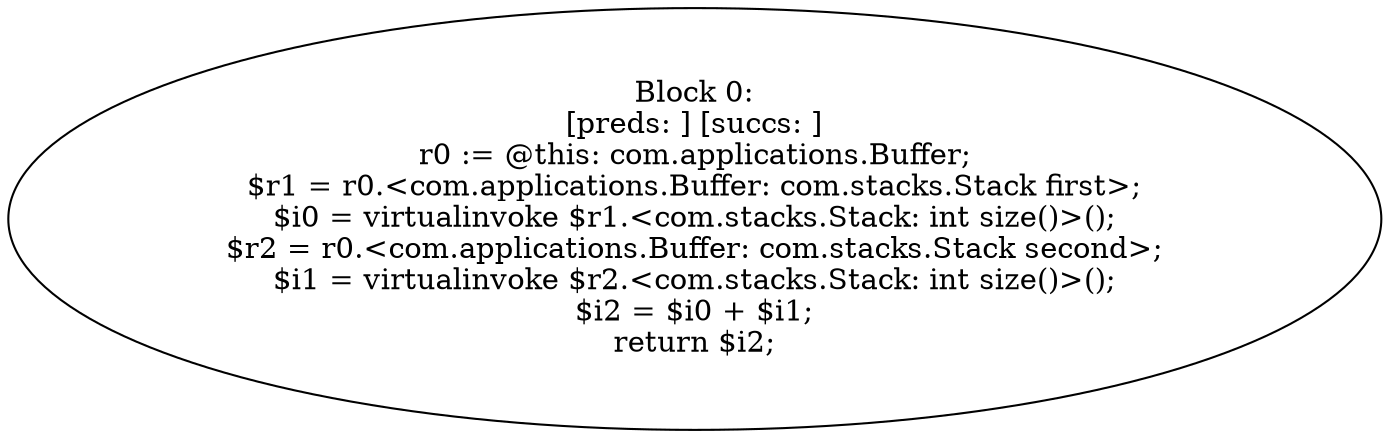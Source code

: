 digraph "unitGraph" {
    "Block 0:
[preds: ] [succs: ]
r0 := @this: com.applications.Buffer;
$r1 = r0.<com.applications.Buffer: com.stacks.Stack first>;
$i0 = virtualinvoke $r1.<com.stacks.Stack: int size()>();
$r2 = r0.<com.applications.Buffer: com.stacks.Stack second>;
$i1 = virtualinvoke $r2.<com.stacks.Stack: int size()>();
$i2 = $i0 + $i1;
return $i2;
"
}
